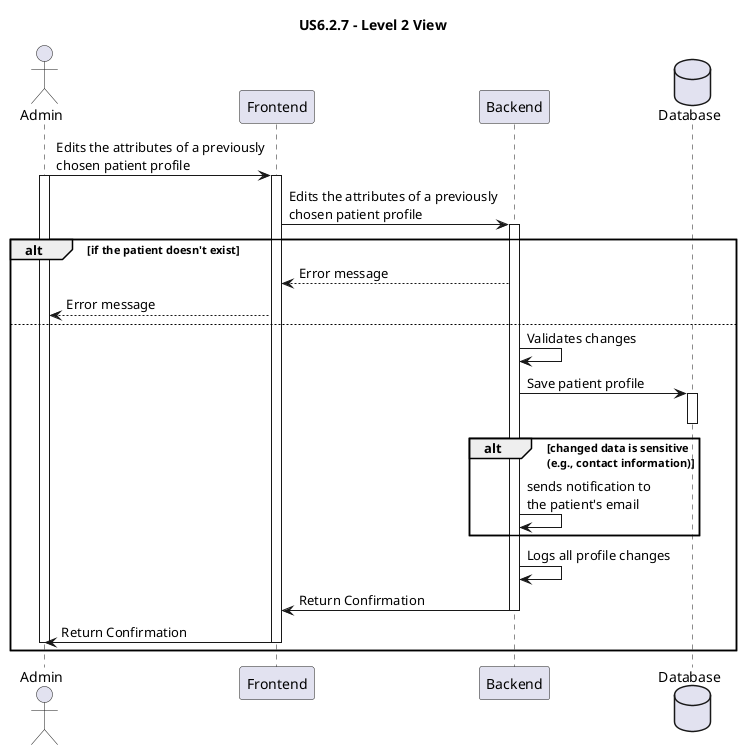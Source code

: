 ' 
' User Story: As an Admin,  I want to register new backoffice users (e.g., doctors, nurses, technicians, admins) via an out-of-band process, so that they can access the backoffice system with appropriate permissions.
'
' Acceptance Criteria:
' 
' - Backoffice users (e.g., doctors, nurses, technicians) are registered by an Admin via an internal process, not via self-registration.
' - Admin assigns roles (e.g., Doctor, Nurse, Technician) during the registration process.
' - Registered users receive a one-time setup link via email to set their password and activate their account.
' - The system enforces strong password requirements for security.
' - A confirmation email is sent to verify the user’s registration.

@startuml

title US6.2.7 - Level 2 View

actor Admin as U
participant "Frontend" as web
participant "Backend" as api
database "Database" as db

U -> web : Edits the attributes of a previously\nchosen patient profile
activate U
activate web
web -> api : Edits the attributes of a previously\nchosen patient profile
activate api

alt if the patient doesn't exist
api --> web : Error message
web --> U : Error message
else 

api -> api : Validates changes
api -> db : Save patient profile
activate db
deactivate db
alt changed data is sensitive\n(e.g., contact information)
api -> api : sends notification to\nthe patient's email
end
api -> api : Logs all profile changes
api -> web : Return Confirmation
deactivate api
web -> U : Return Confirmation
deactivate web
deactivate U
end
' E a parte do email?



@enduml